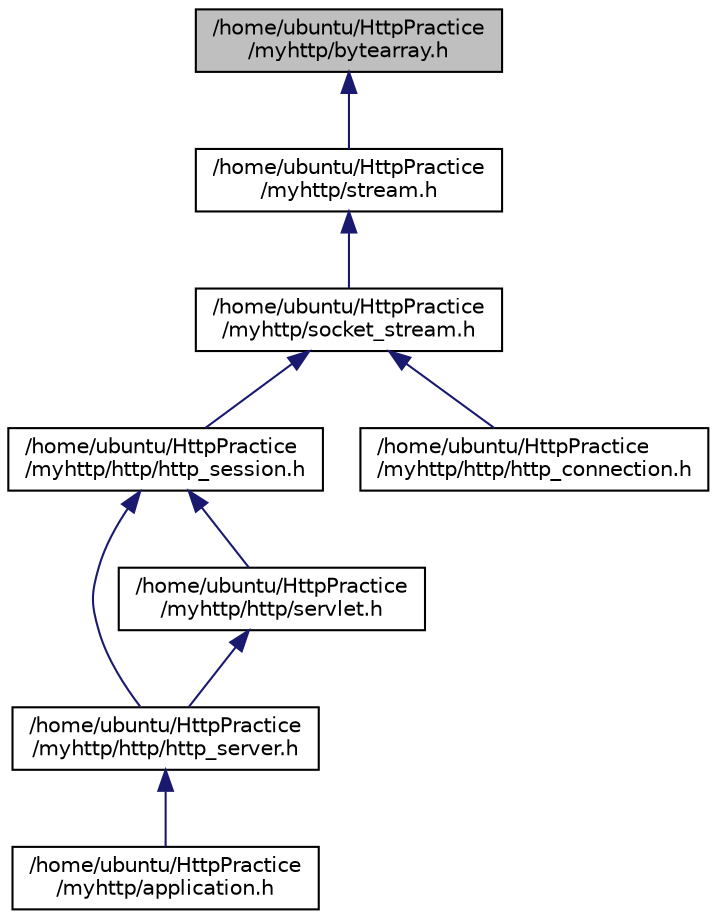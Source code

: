 digraph "/home/ubuntu/HttpPractice/myhttp/bytearray.h"
{
 // LATEX_PDF_SIZE
  edge [fontname="Helvetica",fontsize="10",labelfontname="Helvetica",labelfontsize="10"];
  node [fontname="Helvetica",fontsize="10",shape=record];
  Node1 [label="/home/ubuntu/HttpPractice\l/myhttp/bytearray.h",height=0.2,width=0.4,color="black", fillcolor="grey75", style="filled", fontcolor="black",tooltip="二进制数组(序列化/反序列化)"];
  Node1 -> Node2 [dir="back",color="midnightblue",fontsize="10",style="solid",fontname="Helvetica"];
  Node2 [label="/home/ubuntu/HttpPractice\l/myhttp/stream.h",height=0.2,width=0.4,color="black", fillcolor="white", style="filled",URL="$stream_8h.html",tooltip=" "];
  Node2 -> Node3 [dir="back",color="midnightblue",fontsize="10",style="solid",fontname="Helvetica"];
  Node3 [label="/home/ubuntu/HttpPractice\l/myhttp/socket_stream.h",height=0.2,width=0.4,color="black", fillcolor="white", style="filled",URL="$socket__stream_8h.html",tooltip="Socket流式接口封装"];
  Node3 -> Node4 [dir="back",color="midnightblue",fontsize="10",style="solid",fontname="Helvetica"];
  Node4 [label="/home/ubuntu/HttpPractice\l/myhttp/http/http_session.h",height=0.2,width=0.4,color="black", fillcolor="white", style="filled",URL="$http__session_8h.html",tooltip="HTTPSession封装"];
  Node4 -> Node5 [dir="back",color="midnightblue",fontsize="10",style="solid",fontname="Helvetica"];
  Node5 [label="/home/ubuntu/HttpPractice\l/myhttp/http/http_server.h",height=0.2,width=0.4,color="black", fillcolor="white", style="filled",URL="$http__server_8h.html",tooltip="HTTP服务器封装"];
  Node5 -> Node6 [dir="back",color="midnightblue",fontsize="10",style="solid",fontname="Helvetica"];
  Node6 [label="/home/ubuntu/HttpPractice\l/myhttp/application.h",height=0.2,width=0.4,color="black", fillcolor="white", style="filled",URL="$application_8h.html",tooltip="应用启动操作"];
  Node4 -> Node7 [dir="back",color="midnightblue",fontsize="10",style="solid",fontname="Helvetica"];
  Node7 [label="/home/ubuntu/HttpPractice\l/myhttp/http/servlet.h",height=0.2,width=0.4,color="black", fillcolor="white", style="filled",URL="$servlet_8h.html",tooltip="Servlet封装"];
  Node7 -> Node5 [dir="back",color="midnightblue",fontsize="10",style="solid",fontname="Helvetica"];
  Node3 -> Node8 [dir="back",color="midnightblue",fontsize="10",style="solid",fontname="Helvetica"];
  Node8 [label="/home/ubuntu/HttpPractice\l/myhttp/http/http_connection.h",height=0.2,width=0.4,color="black", fillcolor="white", style="filled",URL="$http__connection_8h.html",tooltip="HTTP客户端类"];
}
